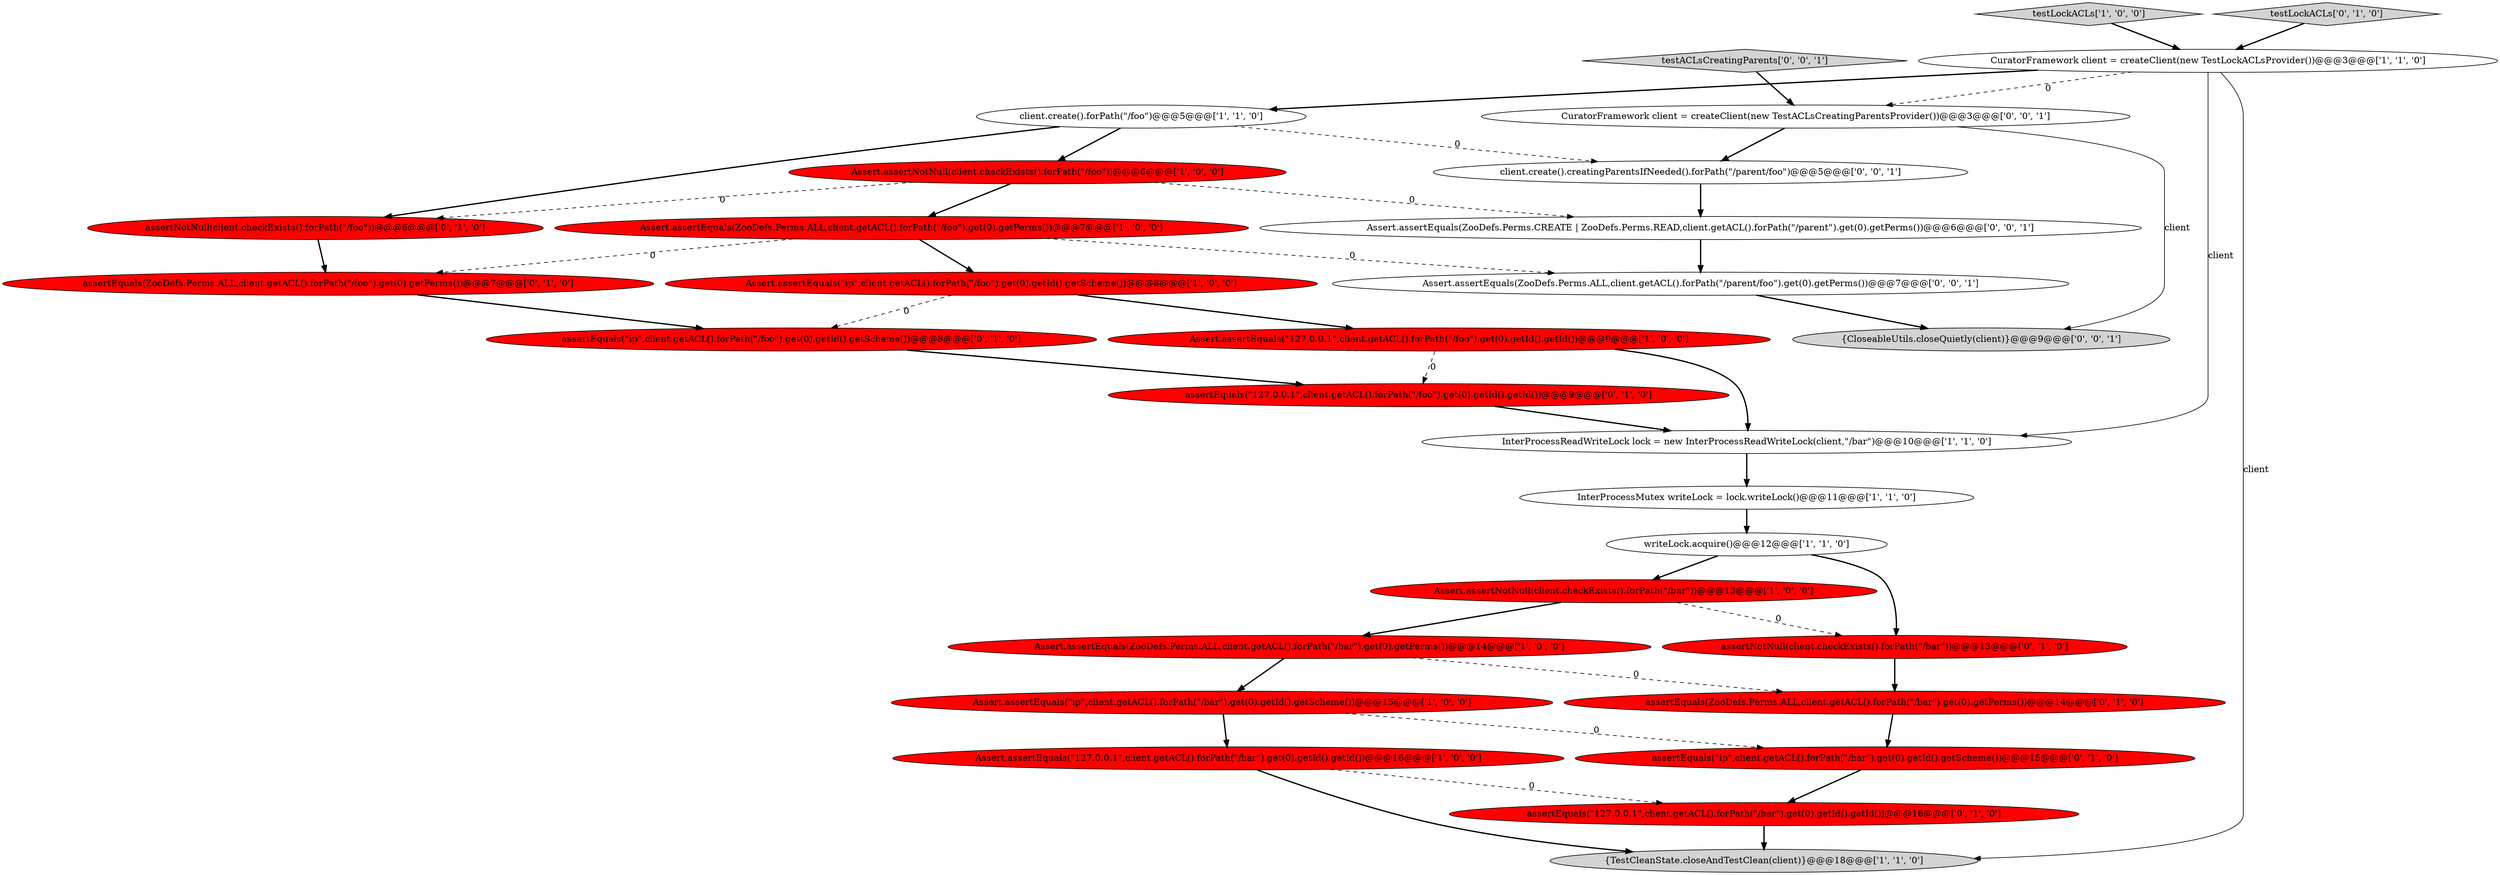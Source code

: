 digraph {
20 [style = filled, label = "assertEquals(ZooDefs.Perms.ALL,client.getACL().forPath(\"/bar\").get(0).getPerms())@@@14@@@['0', '1', '0']", fillcolor = red, shape = ellipse image = "AAA1AAABBB2BBB"];
4 [style = filled, label = "Assert.assertEquals(\"127.0.0.1\",client.getACL().forPath(\"/foo\").get(0).getId().getId())@@@9@@@['1', '0', '0']", fillcolor = red, shape = ellipse image = "AAA1AAABBB1BBB"];
3 [style = filled, label = "CuratorFramework client = createClient(new TestLockACLsProvider())@@@3@@@['1', '1', '0']", fillcolor = white, shape = ellipse image = "AAA0AAABBB1BBB"];
5 [style = filled, label = "InterProcessReadWriteLock lock = new InterProcessReadWriteLock(client,\"/bar\")@@@10@@@['1', '1', '0']", fillcolor = white, shape = ellipse image = "AAA0AAABBB1BBB"];
26 [style = filled, label = "Assert.assertEquals(ZooDefs.Perms.ALL,client.getACL().forPath(\"/parent/foo\").get(0).getPerms())@@@7@@@['0', '0', '1']", fillcolor = white, shape = ellipse image = "AAA0AAABBB3BBB"];
15 [style = filled, label = "assertNotNull(client.checkExists().forPath(\"/bar\"))@@@13@@@['0', '1', '0']", fillcolor = red, shape = ellipse image = "AAA1AAABBB2BBB"];
8 [style = filled, label = "writeLock.acquire()@@@12@@@['1', '1', '0']", fillcolor = white, shape = ellipse image = "AAA0AAABBB1BBB"];
12 [style = filled, label = "Assert.assertEquals(ZooDefs.Perms.ALL,client.getACL().forPath(\"/foo\").get(0).getPerms())@@@7@@@['1', '0', '0']", fillcolor = red, shape = ellipse image = "AAA1AAABBB1BBB"];
23 [style = filled, label = "assertEquals(\"ip\",client.getACL().forPath(\"/foo\").get(0).getId().getScheme())@@@8@@@['0', '1', '0']", fillcolor = red, shape = ellipse image = "AAA1AAABBB2BBB"];
27 [style = filled, label = "Assert.assertEquals(ZooDefs.Perms.CREATE | ZooDefs.Perms.READ,client.getACL().forPath(\"/parent\").get(0).getPerms())@@@6@@@['0', '0', '1']", fillcolor = white, shape = ellipse image = "AAA0AAABBB3BBB"];
21 [style = filled, label = "assertEquals(\"127.0.0.1\",client.getACL().forPath(\"/bar\").get(0).getId().getId())@@@16@@@['0', '1', '0']", fillcolor = red, shape = ellipse image = "AAA1AAABBB2BBB"];
0 [style = filled, label = "Assert.assertNotNull(client.checkExists().forPath(\"/foo\"))@@@6@@@['1', '0', '0']", fillcolor = red, shape = ellipse image = "AAA1AAABBB1BBB"];
2 [style = filled, label = "testLockACLs['1', '0', '0']", fillcolor = lightgray, shape = diamond image = "AAA0AAABBB1BBB"];
22 [style = filled, label = "assertEquals(\"127.0.0.1\",client.getACL().forPath(\"/foo\").get(0).getId().getId())@@@9@@@['0', '1', '0']", fillcolor = red, shape = ellipse image = "AAA1AAABBB2BBB"];
11 [style = filled, label = "Assert.assertEquals(\"127.0.0.1\",client.getACL().forPath(\"/bar\").get(0).getId().getId())@@@16@@@['1', '0', '0']", fillcolor = red, shape = ellipse image = "AAA1AAABBB1BBB"];
24 [style = filled, label = "testACLsCreatingParents['0', '0', '1']", fillcolor = lightgray, shape = diamond image = "AAA0AAABBB3BBB"];
29 [style = filled, label = "CuratorFramework client = createClient(new TestACLsCreatingParentsProvider())@@@3@@@['0', '0', '1']", fillcolor = white, shape = ellipse image = "AAA0AAABBB3BBB"];
9 [style = filled, label = "client.create().forPath(\"/foo\")@@@5@@@['1', '1', '0']", fillcolor = white, shape = ellipse image = "AAA0AAABBB1BBB"];
13 [style = filled, label = "Assert.assertEquals(\"ip\",client.getACL().forPath(\"/bar\").get(0).getId().getScheme())@@@15@@@['1', '0', '0']", fillcolor = red, shape = ellipse image = "AAA1AAABBB1BBB"];
14 [style = filled, label = "Assert.assertEquals(\"ip\",client.getACL().forPath(\"/foo\").get(0).getId().getScheme())@@@8@@@['1', '0', '0']", fillcolor = red, shape = ellipse image = "AAA1AAABBB1BBB"];
7 [style = filled, label = "Assert.assertEquals(ZooDefs.Perms.ALL,client.getACL().forPath(\"/bar\").get(0).getPerms())@@@14@@@['1', '0', '0']", fillcolor = red, shape = ellipse image = "AAA1AAABBB1BBB"];
25 [style = filled, label = "client.create().creatingParentsIfNeeded().forPath(\"/parent/foo\")@@@5@@@['0', '0', '1']", fillcolor = white, shape = ellipse image = "AAA0AAABBB3BBB"];
1 [style = filled, label = "Assert.assertNotNull(client.checkExists().forPath(\"/bar\"))@@@13@@@['1', '0', '0']", fillcolor = red, shape = ellipse image = "AAA1AAABBB1BBB"];
19 [style = filled, label = "assertEquals(ZooDefs.Perms.ALL,client.getACL().forPath(\"/foo\").get(0).getPerms())@@@7@@@['0', '1', '0']", fillcolor = red, shape = ellipse image = "AAA1AAABBB2BBB"];
17 [style = filled, label = "testLockACLs['0', '1', '0']", fillcolor = lightgray, shape = diamond image = "AAA0AAABBB2BBB"];
6 [style = filled, label = "InterProcessMutex writeLock = lock.writeLock()@@@11@@@['1', '1', '0']", fillcolor = white, shape = ellipse image = "AAA0AAABBB1BBB"];
16 [style = filled, label = "assertEquals(\"ip\",client.getACL().forPath(\"/bar\").get(0).getId().getScheme())@@@15@@@['0', '1', '0']", fillcolor = red, shape = ellipse image = "AAA1AAABBB2BBB"];
10 [style = filled, label = "{TestCleanState.closeAndTestClean(client)}@@@18@@@['1', '1', '0']", fillcolor = lightgray, shape = ellipse image = "AAA0AAABBB1BBB"];
18 [style = filled, label = "assertNotNull(client.checkExists().forPath(\"/foo\"))@@@6@@@['0', '1', '0']", fillcolor = red, shape = ellipse image = "AAA1AAABBB2BBB"];
28 [style = filled, label = "{CloseableUtils.closeQuietly(client)}@@@9@@@['0', '0', '1']", fillcolor = lightgray, shape = ellipse image = "AAA0AAABBB3BBB"];
7->13 [style = bold, label=""];
3->29 [style = dashed, label="0"];
21->10 [style = bold, label=""];
3->5 [style = solid, label="client"];
8->15 [style = bold, label=""];
9->0 [style = bold, label=""];
1->15 [style = dashed, label="0"];
0->12 [style = bold, label=""];
2->3 [style = bold, label=""];
18->19 [style = bold, label=""];
7->20 [style = dashed, label="0"];
29->25 [style = bold, label=""];
24->29 [style = bold, label=""];
4->22 [style = dashed, label="0"];
0->27 [style = dashed, label="0"];
1->7 [style = bold, label=""];
13->11 [style = bold, label=""];
22->5 [style = bold, label=""];
12->26 [style = dashed, label="0"];
3->9 [style = bold, label=""];
8->1 [style = bold, label=""];
25->27 [style = bold, label=""];
14->23 [style = dashed, label="0"];
23->22 [style = bold, label=""];
9->18 [style = bold, label=""];
20->16 [style = bold, label=""];
5->6 [style = bold, label=""];
12->19 [style = dashed, label="0"];
29->28 [style = solid, label="client"];
11->10 [style = bold, label=""];
15->20 [style = bold, label=""];
19->23 [style = bold, label=""];
16->21 [style = bold, label=""];
6->8 [style = bold, label=""];
9->25 [style = dashed, label="0"];
12->14 [style = bold, label=""];
13->16 [style = dashed, label="0"];
17->3 [style = bold, label=""];
0->18 [style = dashed, label="0"];
26->28 [style = bold, label=""];
3->10 [style = solid, label="client"];
4->5 [style = bold, label=""];
14->4 [style = bold, label=""];
27->26 [style = bold, label=""];
11->21 [style = dashed, label="0"];
}

